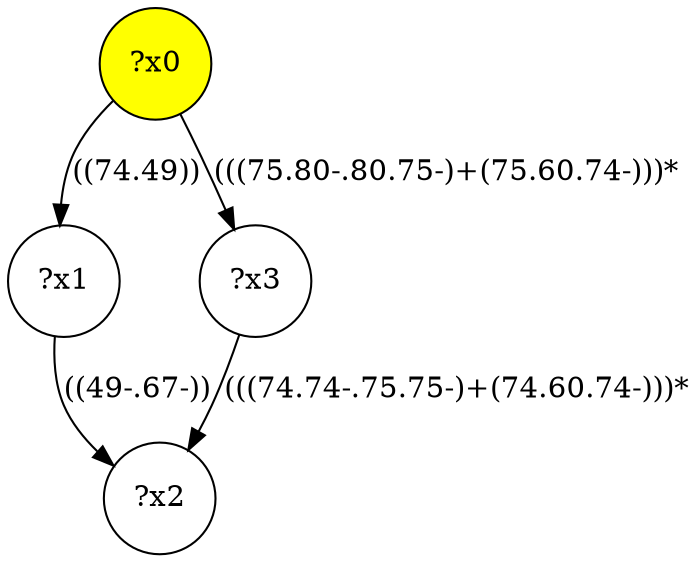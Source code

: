digraph g {
	x0 [fillcolor="yellow", style="filled," shape=circle, label="?x0"];
	x1 [shape=circle, label="?x1"];
	x0 -> x1 [label="((74.49))"];
	x2 [shape=circle, label="?x2"];
	x1 -> x2 [label="((49-.67-))"];
	x3 [shape=circle, label="?x3"];
	x0 -> x3 [label="(((75.80-.80.75-)+(75.60.74-)))*"];
	x3 -> x2 [label="(((74.74-.75.75-)+(74.60.74-)))*"];
}
